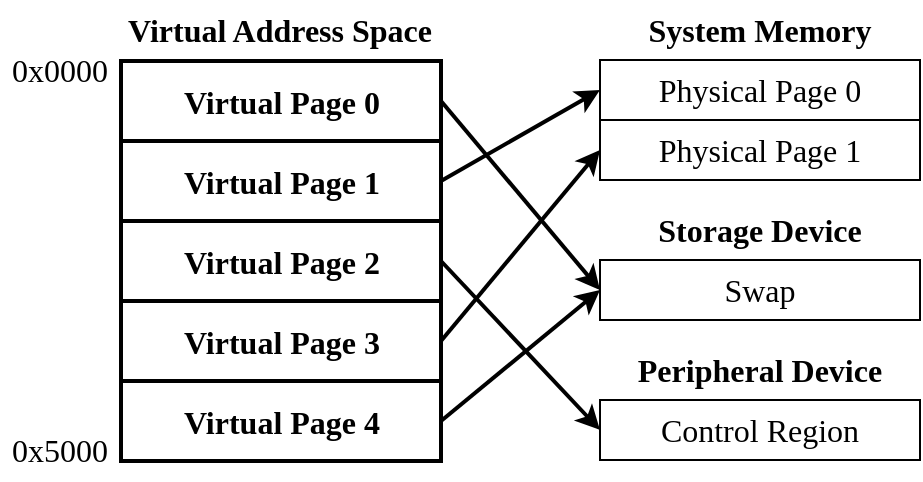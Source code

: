 <mxfile version="20.8.20" type="device"><diagram id="ysxrSRBG2aYPveYU8Rd5" name="Page-1"><mxGraphModel dx="1040" dy="851" grid="1" gridSize="10" guides="1" tooltips="1" connect="1" arrows="1" fold="1" page="0" pageScale="1" pageWidth="850" pageHeight="1100" math="0" shadow="0"><root><mxCell id="0"/><mxCell id="1" parent="0"/><mxCell id="oChxuJ4VdzGZHvnp3M6r-19" style="rounded=0;orthogonalLoop=1;jettySize=auto;html=1;exitX=1;exitY=0.5;exitDx=0;exitDy=0;entryX=0;entryY=0.5;entryDx=0;entryDy=0;strokeWidth=2;" parent="1" source="oChxuJ4VdzGZHvnp3M6r-1" target="oChxuJ4VdzGZHvnp3M6r-14" edge="1"><mxGeometry relative="1" as="geometry"/></mxCell><mxCell id="oChxuJ4VdzGZHvnp3M6r-1" value="&lt;font style=&quot;font-size: 16px;&quot; face=&quot;LMRoman10-Regular&quot;&gt;&lt;b&gt;Virtual Page 0&lt;/b&gt;&lt;/font&gt;" style="rounded=0;whiteSpace=wrap;html=1;strokeWidth=2;" parent="1" vertex="1"><mxGeometry x="280.5" y="410.5" width="160" height="40" as="geometry"/></mxCell><mxCell id="oChxuJ4VdzGZHvnp3M6r-7" value="&lt;b&gt;Virtual Address Space&lt;/b&gt;" style="text;html=1;strokeColor=none;fillColor=none;align=center;verticalAlign=middle;whiteSpace=wrap;rounded=0;fontFamily=LMRoman10-Regular;fontSize=16;fontColor=default;" parent="1" vertex="1"><mxGeometry x="280" y="380" width="160" height="30" as="geometry"/></mxCell><mxCell id="oChxuJ4VdzGZHvnp3M6r-9" value="&lt;font style=&quot;font-size: 16px;&quot; face=&quot;LMRoman10-Regular&quot;&gt;Physical Page 0&lt;/font&gt;" style="rounded=0;whiteSpace=wrap;html=1;" parent="1" vertex="1"><mxGeometry x="520" y="410" width="160" height="30" as="geometry"/></mxCell><mxCell id="oChxuJ4VdzGZHvnp3M6r-10" value="&lt;b&gt;System Memory&lt;/b&gt;" style="text;html=1;strokeColor=none;fillColor=none;align=center;verticalAlign=middle;whiteSpace=wrap;rounded=0;fontFamily=LMRoman10-Regular;fontSize=16;fontColor=default;" parent="1" vertex="1"><mxGeometry x="520" y="380" width="160" height="30" as="geometry"/></mxCell><mxCell id="oChxuJ4VdzGZHvnp3M6r-11" value="&lt;font style=&quot;font-size: 16px;&quot; face=&quot;LMRoman10-Regular&quot;&gt;Control Region&lt;/font&gt;" style="rounded=0;whiteSpace=wrap;html=1;" parent="1" vertex="1"><mxGeometry x="520" y="580" width="160" height="30" as="geometry"/></mxCell><mxCell id="oChxuJ4VdzGZHvnp3M6r-12" value="&lt;b&gt;Peripheral Device&lt;/b&gt;" style="text;html=1;strokeColor=none;fillColor=none;align=center;verticalAlign=middle;whiteSpace=wrap;rounded=0;fontFamily=LMRoman10-Regular;fontSize=16;fontColor=default;" parent="1" vertex="1"><mxGeometry x="520" y="550" width="160" height="30" as="geometry"/></mxCell><mxCell id="oChxuJ4VdzGZHvnp3M6r-13" value="&lt;span style=&quot;font-family: LMRoman10-Regular; font-size: 16px;&quot;&gt;Physical&amp;nbsp;&lt;/span&gt;&lt;font style=&quot;font-size: 16px;&quot; face=&quot;LMRoman10-Regular&quot;&gt;Page 1&lt;/font&gt;" style="rounded=0;whiteSpace=wrap;html=1;" parent="1" vertex="1"><mxGeometry x="520" y="440" width="160" height="30" as="geometry"/></mxCell><mxCell id="oChxuJ4VdzGZHvnp3M6r-14" value="&lt;font style=&quot;font-size: 16px;&quot; face=&quot;LMRoman10-Regular&quot;&gt;Swap&lt;/font&gt;" style="rounded=0;whiteSpace=wrap;html=1;" parent="1" vertex="1"><mxGeometry x="520" y="510" width="160" height="30" as="geometry"/></mxCell><mxCell id="oChxuJ4VdzGZHvnp3M6r-15" value="&lt;b&gt;Storage Device&lt;/b&gt;" style="text;html=1;strokeColor=none;fillColor=none;align=center;verticalAlign=middle;whiteSpace=wrap;rounded=0;fontFamily=LMRoman10-Regular;fontSize=16;fontColor=default;" parent="1" vertex="1"><mxGeometry x="520" y="480" width="160" height="30" as="geometry"/></mxCell><mxCell id="oChxuJ4VdzGZHvnp3M6r-20" style="edgeStyle=none;rounded=0;orthogonalLoop=1;jettySize=auto;html=1;exitX=1;exitY=0.5;exitDx=0;exitDy=0;entryX=0;entryY=0.5;entryDx=0;entryDy=0;strokeWidth=2;" parent="1" source="oChxuJ4VdzGZHvnp3M6r-16" target="oChxuJ4VdzGZHvnp3M6r-9" edge="1"><mxGeometry relative="1" as="geometry"/></mxCell><mxCell id="oChxuJ4VdzGZHvnp3M6r-16" value="&lt;span style=&quot;font-family: LMRoman10-Regular; font-size: 16px;&quot;&gt;Virtual&amp;nbsp;&lt;/span&gt;&lt;span style=&quot;font-family: LMRoman10-Regular; font-size: 16px;&quot;&gt;Page 1&lt;/span&gt;" style="rounded=0;whiteSpace=wrap;html=1;strokeWidth=2;fontStyle=1" parent="1" vertex="1"><mxGeometry x="280.5" y="450.5" width="160" height="40" as="geometry"/></mxCell><mxCell id="oChxuJ4VdzGZHvnp3M6r-21" style="edgeStyle=none;rounded=0;orthogonalLoop=1;jettySize=auto;html=1;exitX=1;exitY=0.5;exitDx=0;exitDy=0;entryX=0;entryY=0.5;entryDx=0;entryDy=0;strokeWidth=2;" parent="1" source="oChxuJ4VdzGZHvnp3M6r-17" target="oChxuJ4VdzGZHvnp3M6r-11" edge="1"><mxGeometry relative="1" as="geometry"/></mxCell><mxCell id="oChxuJ4VdzGZHvnp3M6r-17" value="&lt;span style=&quot;font-family: LMRoman10-Regular; font-size: 16px;&quot;&gt;Virtual&amp;nbsp;&lt;/span&gt;&lt;span style=&quot;font-family: LMRoman10-Regular; font-size: 16px;&quot;&gt;Page 2&lt;/span&gt;" style="rounded=0;whiteSpace=wrap;html=1;strokeWidth=2;fontStyle=1" parent="1" vertex="1"><mxGeometry x="280.5" y="490.5" width="160" height="40" as="geometry"/></mxCell><mxCell id="oChxuJ4VdzGZHvnp3M6r-22" style="edgeStyle=none;rounded=0;orthogonalLoop=1;jettySize=auto;html=1;exitX=1;exitY=0.5;exitDx=0;exitDy=0;entryX=0;entryY=0.5;entryDx=0;entryDy=0;strokeWidth=2;" parent="1" source="oChxuJ4VdzGZHvnp3M6r-18" target="oChxuJ4VdzGZHvnp3M6r-13" edge="1"><mxGeometry relative="1" as="geometry"/></mxCell><mxCell id="oChxuJ4VdzGZHvnp3M6r-18" value="&lt;span style=&quot;font-family: LMRoman10-Regular; font-size: 16px;&quot;&gt;Virtual&amp;nbsp;&lt;/span&gt;&lt;span style=&quot;font-family: LMRoman10-Regular; font-size: 16px;&quot;&gt;Page 3&lt;/span&gt;" style="rounded=0;whiteSpace=wrap;html=1;strokeWidth=2;fontStyle=1" parent="1" vertex="1"><mxGeometry x="280.5" y="530.5" width="160" height="40" as="geometry"/></mxCell><mxCell id="oChxuJ4VdzGZHvnp3M6r-23" value="&lt;font face=&quot;LMMonoLt10-Regular&quot; style=&quot;font-size: 16px;&quot;&gt;0x0000&lt;/font&gt;" style="text;html=1;strokeColor=none;fillColor=none;align=center;verticalAlign=middle;whiteSpace=wrap;rounded=0;" parent="1" vertex="1"><mxGeometry x="220" y="400" width="60" height="30" as="geometry"/></mxCell><mxCell id="oChxuJ4VdzGZHvnp3M6r-24" value="&lt;font face=&quot;LMMonoLt10-Regular&quot; style=&quot;font-size: 16px;&quot;&gt;0x5000&lt;/font&gt;" style="text;html=1;strokeColor=none;fillColor=none;align=center;verticalAlign=middle;whiteSpace=wrap;rounded=0;" parent="1" vertex="1"><mxGeometry x="220" y="590" width="60" height="30" as="geometry"/></mxCell><mxCell id="oChxuJ4VdzGZHvnp3M6r-28" style="edgeStyle=none;rounded=0;orthogonalLoop=1;jettySize=auto;html=1;exitX=1;exitY=0.5;exitDx=0;exitDy=0;entryX=0;entryY=0.5;entryDx=0;entryDy=0;strokeWidth=2;" parent="1" source="oChxuJ4VdzGZHvnp3M6r-27" target="oChxuJ4VdzGZHvnp3M6r-14" edge="1"><mxGeometry relative="1" as="geometry"/></mxCell><mxCell id="oChxuJ4VdzGZHvnp3M6r-27" value="&lt;span style=&quot;font-family: LMRoman10-Regular; font-size: 16px;&quot;&gt;Virtual&amp;nbsp;&lt;/span&gt;&lt;span style=&quot;font-family: LMRoman10-Regular; font-size: 16px;&quot;&gt;Page 4&lt;br&gt;&lt;/span&gt;" style="rounded=0;whiteSpace=wrap;html=1;strokeWidth=2;fontStyle=1" parent="1" vertex="1"><mxGeometry x="280.5" y="570.5" width="160" height="40" as="geometry"/></mxCell></root></mxGraphModel></diagram></mxfile>